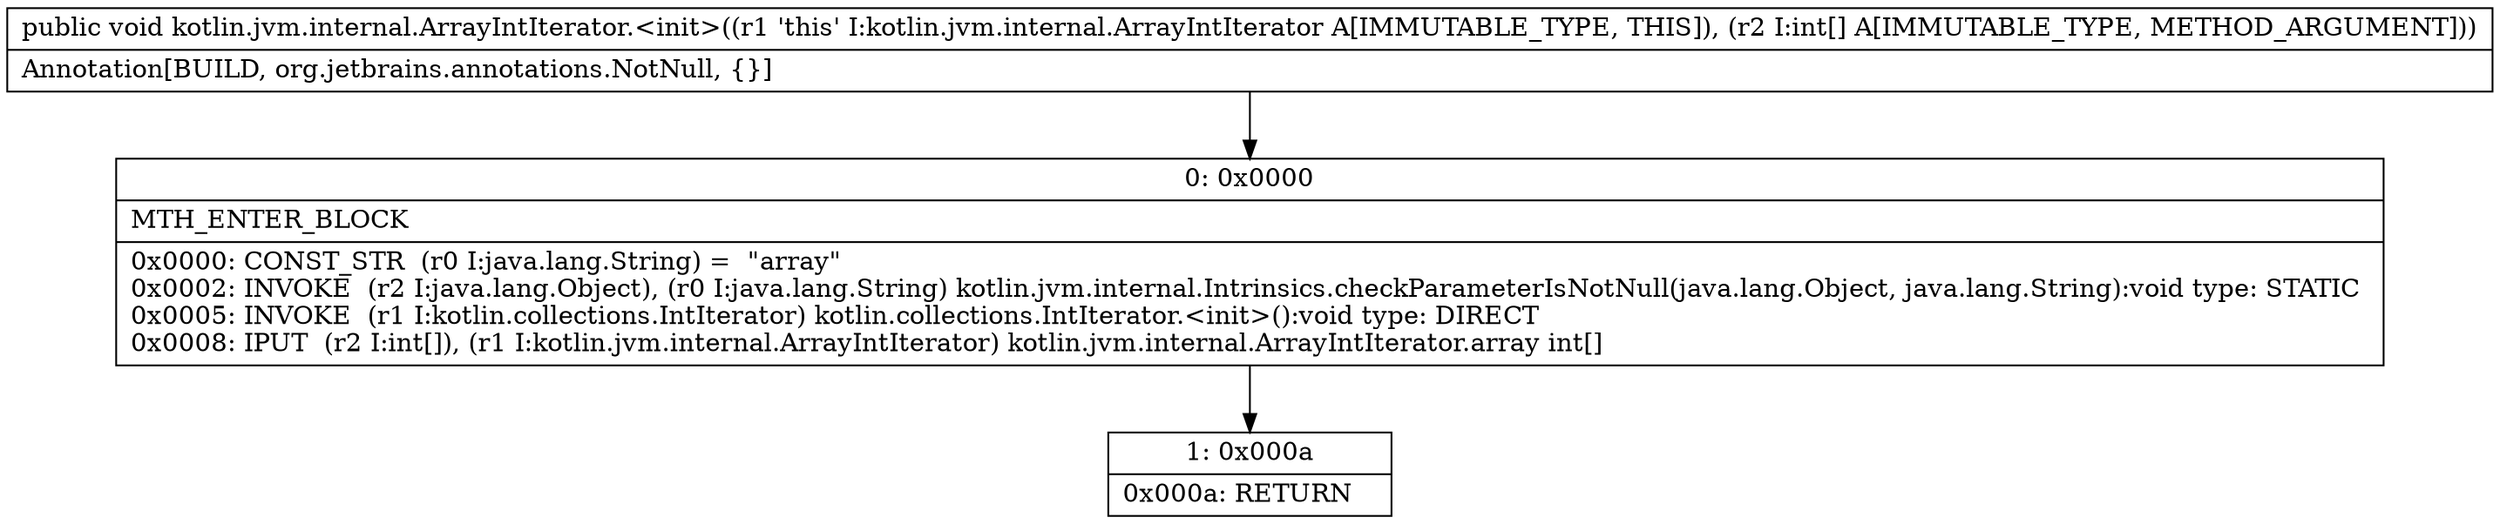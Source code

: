 digraph "CFG forkotlin.jvm.internal.ArrayIntIterator.\<init\>([I)V" {
Node_0 [shape=record,label="{0\:\ 0x0000|MTH_ENTER_BLOCK\l|0x0000: CONST_STR  (r0 I:java.lang.String) =  \"array\" \l0x0002: INVOKE  (r2 I:java.lang.Object), (r0 I:java.lang.String) kotlin.jvm.internal.Intrinsics.checkParameterIsNotNull(java.lang.Object, java.lang.String):void type: STATIC \l0x0005: INVOKE  (r1 I:kotlin.collections.IntIterator) kotlin.collections.IntIterator.\<init\>():void type: DIRECT \l0x0008: IPUT  (r2 I:int[]), (r1 I:kotlin.jvm.internal.ArrayIntIterator) kotlin.jvm.internal.ArrayIntIterator.array int[] \l}"];
Node_1 [shape=record,label="{1\:\ 0x000a|0x000a: RETURN   \l}"];
MethodNode[shape=record,label="{public void kotlin.jvm.internal.ArrayIntIterator.\<init\>((r1 'this' I:kotlin.jvm.internal.ArrayIntIterator A[IMMUTABLE_TYPE, THIS]), (r2 I:int[] A[IMMUTABLE_TYPE, METHOD_ARGUMENT]))  | Annotation[BUILD, org.jetbrains.annotations.NotNull, \{\}]\l}"];
MethodNode -> Node_0;
Node_0 -> Node_1;
}

